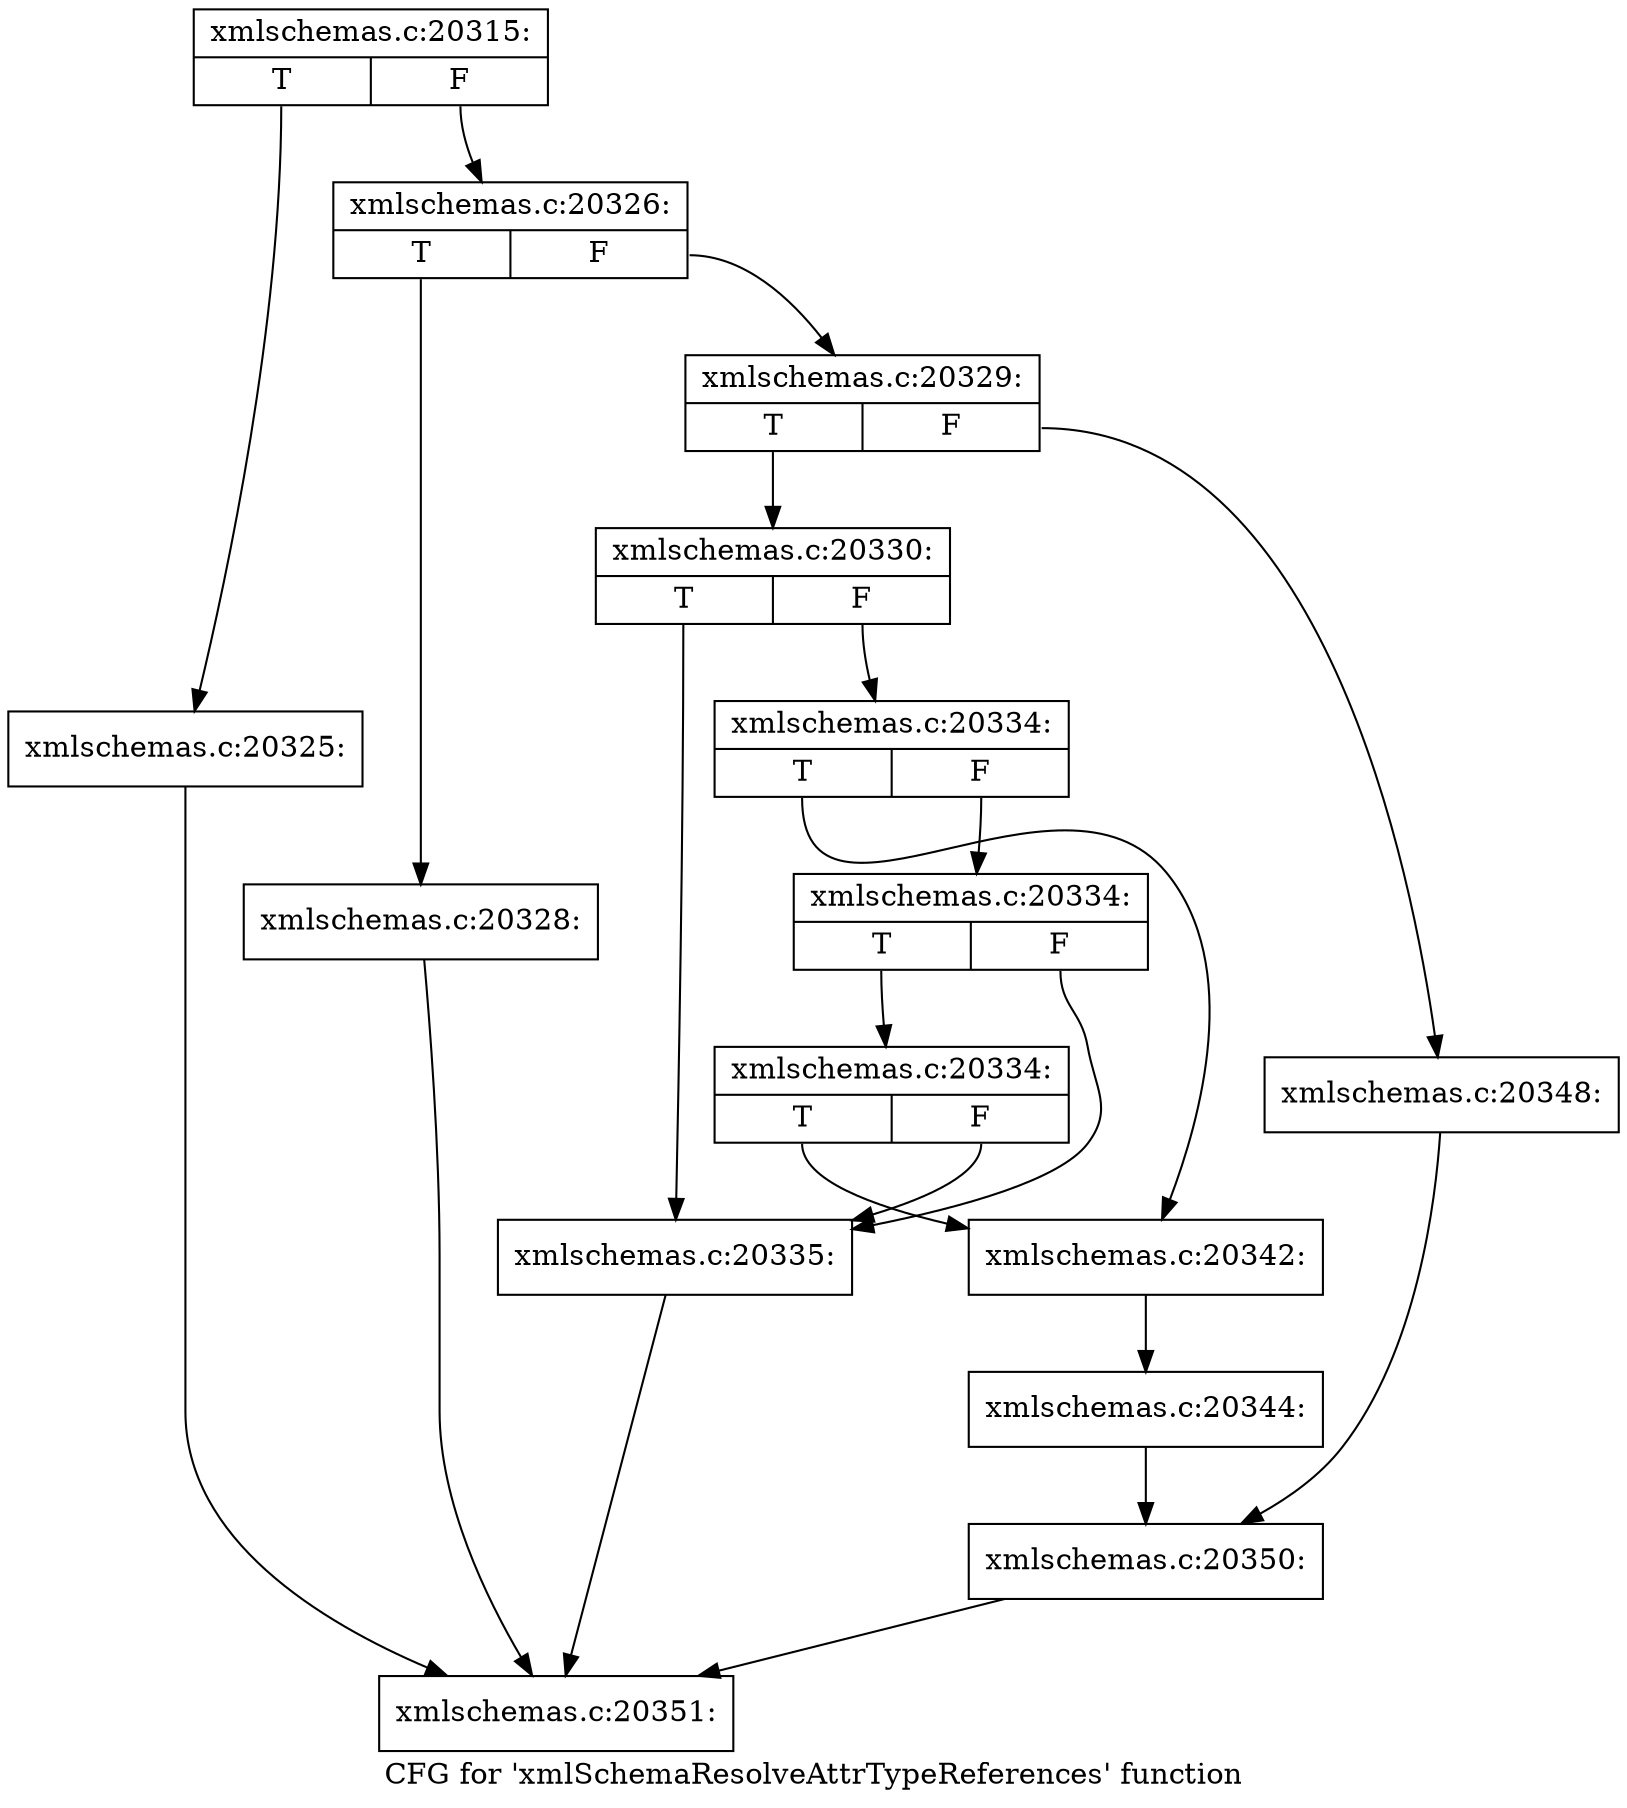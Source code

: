 digraph "CFG for 'xmlSchemaResolveAttrTypeReferences' function" {
	label="CFG for 'xmlSchemaResolveAttrTypeReferences' function";

	Node0x5088bc0 [shape=record,label="{xmlschemas.c:20315:|{<s0>T|<s1>F}}"];
	Node0x5088bc0:s0 -> Node0x5097c90;
	Node0x5088bc0:s1 -> Node0x5097ce0;
	Node0x5097c90 [shape=record,label="{xmlschemas.c:20325:}"];
	Node0x5097c90 -> Node0x50979c0;
	Node0x5097ce0 [shape=record,label="{xmlschemas.c:20326:|{<s0>T|<s1>F}}"];
	Node0x5097ce0:s0 -> Node0x509ca60;
	Node0x5097ce0:s1 -> Node0x509cab0;
	Node0x509ca60 [shape=record,label="{xmlschemas.c:20328:}"];
	Node0x509ca60 -> Node0x50979c0;
	Node0x509cab0 [shape=record,label="{xmlschemas.c:20329:|{<s0>T|<s1>F}}"];
	Node0x509cab0:s0 -> Node0x509d070;
	Node0x509cab0:s1 -> Node0x509d110;
	Node0x509d070 [shape=record,label="{xmlschemas.c:20330:|{<s0>T|<s1>F}}"];
	Node0x509d070:s0 -> Node0x509df80;
	Node0x509d070:s1 -> Node0x509e070;
	Node0x509e070 [shape=record,label="{xmlschemas.c:20334:|{<s0>T|<s1>F}}"];
	Node0x509e070:s0 -> Node0x509e020;
	Node0x509e070:s1 -> Node0x509e380;
	Node0x509e380 [shape=record,label="{xmlschemas.c:20334:|{<s0>T|<s1>F}}"];
	Node0x509e380:s0 -> Node0x509e640;
	Node0x509e380:s1 -> Node0x509df80;
	Node0x509e640 [shape=record,label="{xmlschemas.c:20334:|{<s0>T|<s1>F}}"];
	Node0x509e640:s0 -> Node0x509e020;
	Node0x509e640:s1 -> Node0x509df80;
	Node0x509df80 [shape=record,label="{xmlschemas.c:20335:}"];
	Node0x509df80 -> Node0x50979c0;
	Node0x509e020 [shape=record,label="{xmlschemas.c:20342:}"];
	Node0x509e020 -> Node0x509dfd0;
	Node0x509dfd0 [shape=record,label="{xmlschemas.c:20344:}"];
	Node0x509dfd0 -> Node0x509d0c0;
	Node0x509d110 [shape=record,label="{xmlschemas.c:20348:}"];
	Node0x509d110 -> Node0x509d0c0;
	Node0x509d0c0 [shape=record,label="{xmlschemas.c:20350:}"];
	Node0x509d0c0 -> Node0x50979c0;
	Node0x50979c0 [shape=record,label="{xmlschemas.c:20351:}"];
}
